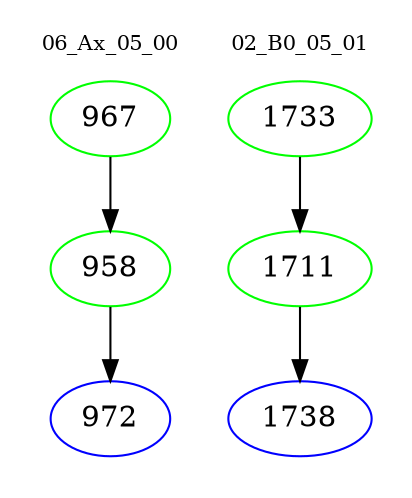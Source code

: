 digraph{
subgraph cluster_0 {
color = white
label = "06_Ax_05_00";
fontsize=10;
T0_967 [label="967", color="green"]
T0_967 -> T0_958 [color="black"]
T0_958 [label="958", color="green"]
T0_958 -> T0_972 [color="black"]
T0_972 [label="972", color="blue"]
}
subgraph cluster_1 {
color = white
label = "02_B0_05_01";
fontsize=10;
T1_1733 [label="1733", color="green"]
T1_1733 -> T1_1711 [color="black"]
T1_1711 [label="1711", color="green"]
T1_1711 -> T1_1738 [color="black"]
T1_1738 [label="1738", color="blue"]
}
}
